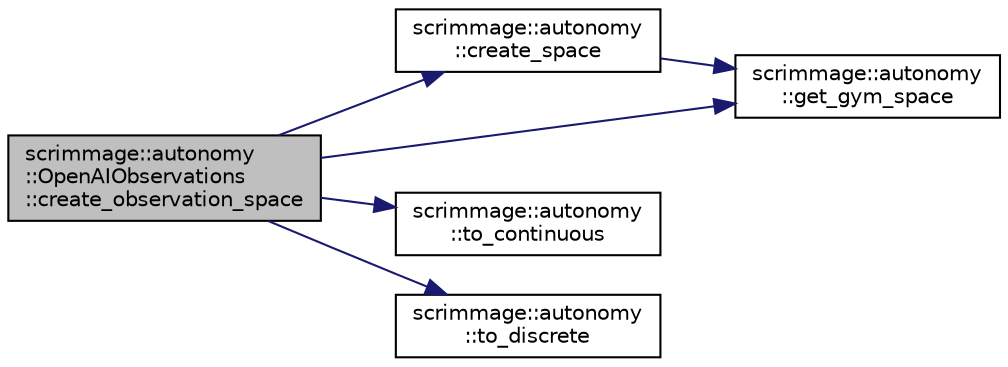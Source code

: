 digraph "scrimmage::autonomy::OpenAIObservations::create_observation_space"
{
 // LATEX_PDF_SIZE
  edge [fontname="Helvetica",fontsize="10",labelfontname="Helvetica",labelfontsize="10"];
  node [fontname="Helvetica",fontsize="10",shape=record];
  rankdir="LR";
  Node1 [label="scrimmage::autonomy\l::OpenAIObservations\l::create_observation_space",height=0.2,width=0.4,color="black", fillcolor="grey75", style="filled", fontcolor="black",tooltip=" "];
  Node1 -> Node2 [color="midnightblue",fontsize="10",style="solid",fontname="Helvetica"];
  Node2 [label="scrimmage::autonomy\l::create_space",height=0.2,width=0.4,color="black", fillcolor="white", style="filled",URL="$namespacescrimmage_1_1autonomy.html#abc13446762f12418128411bda847fd86",tooltip=" "];
  Node2 -> Node3 [color="midnightblue",fontsize="10",style="solid",fontname="Helvetica"];
  Node3 [label="scrimmage::autonomy\l::get_gym_space",height=0.2,width=0.4,color="black", fillcolor="white", style="filled",URL="$namespacescrimmage_1_1autonomy.html#a3a5506ddc570064879a963a0c7fff11e",tooltip=" "];
  Node1 -> Node3 [color="midnightblue",fontsize="10",style="solid",fontname="Helvetica"];
  Node1 -> Node4 [color="midnightblue",fontsize="10",style="solid",fontname="Helvetica"];
  Node4 [label="scrimmage::autonomy\l::to_continuous",height=0.2,width=0.4,color="black", fillcolor="white", style="filled",URL="$namespacescrimmage_1_1autonomy.html#abfec7ae8d97dab9686b3680b6eb84076",tooltip=" "];
  Node1 -> Node5 [color="midnightblue",fontsize="10",style="solid",fontname="Helvetica"];
  Node5 [label="scrimmage::autonomy\l::to_discrete",height=0.2,width=0.4,color="black", fillcolor="white", style="filled",URL="$namespacescrimmage_1_1autonomy.html#a66f0e94a3f618489f476e5d4009b482a",tooltip=" "];
}
